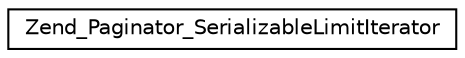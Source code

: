 digraph G
{
  edge [fontname="Helvetica",fontsize="10",labelfontname="Helvetica",labelfontsize="10"];
  node [fontname="Helvetica",fontsize="10",shape=record];
  rankdir="LR";
  Node1 [label="Zend_Paginator_SerializableLimitIterator",height=0.2,width=0.4,color="black", fillcolor="white", style="filled",URL="$class_zend___paginator___serializable_limit_iterator.html"];
}
